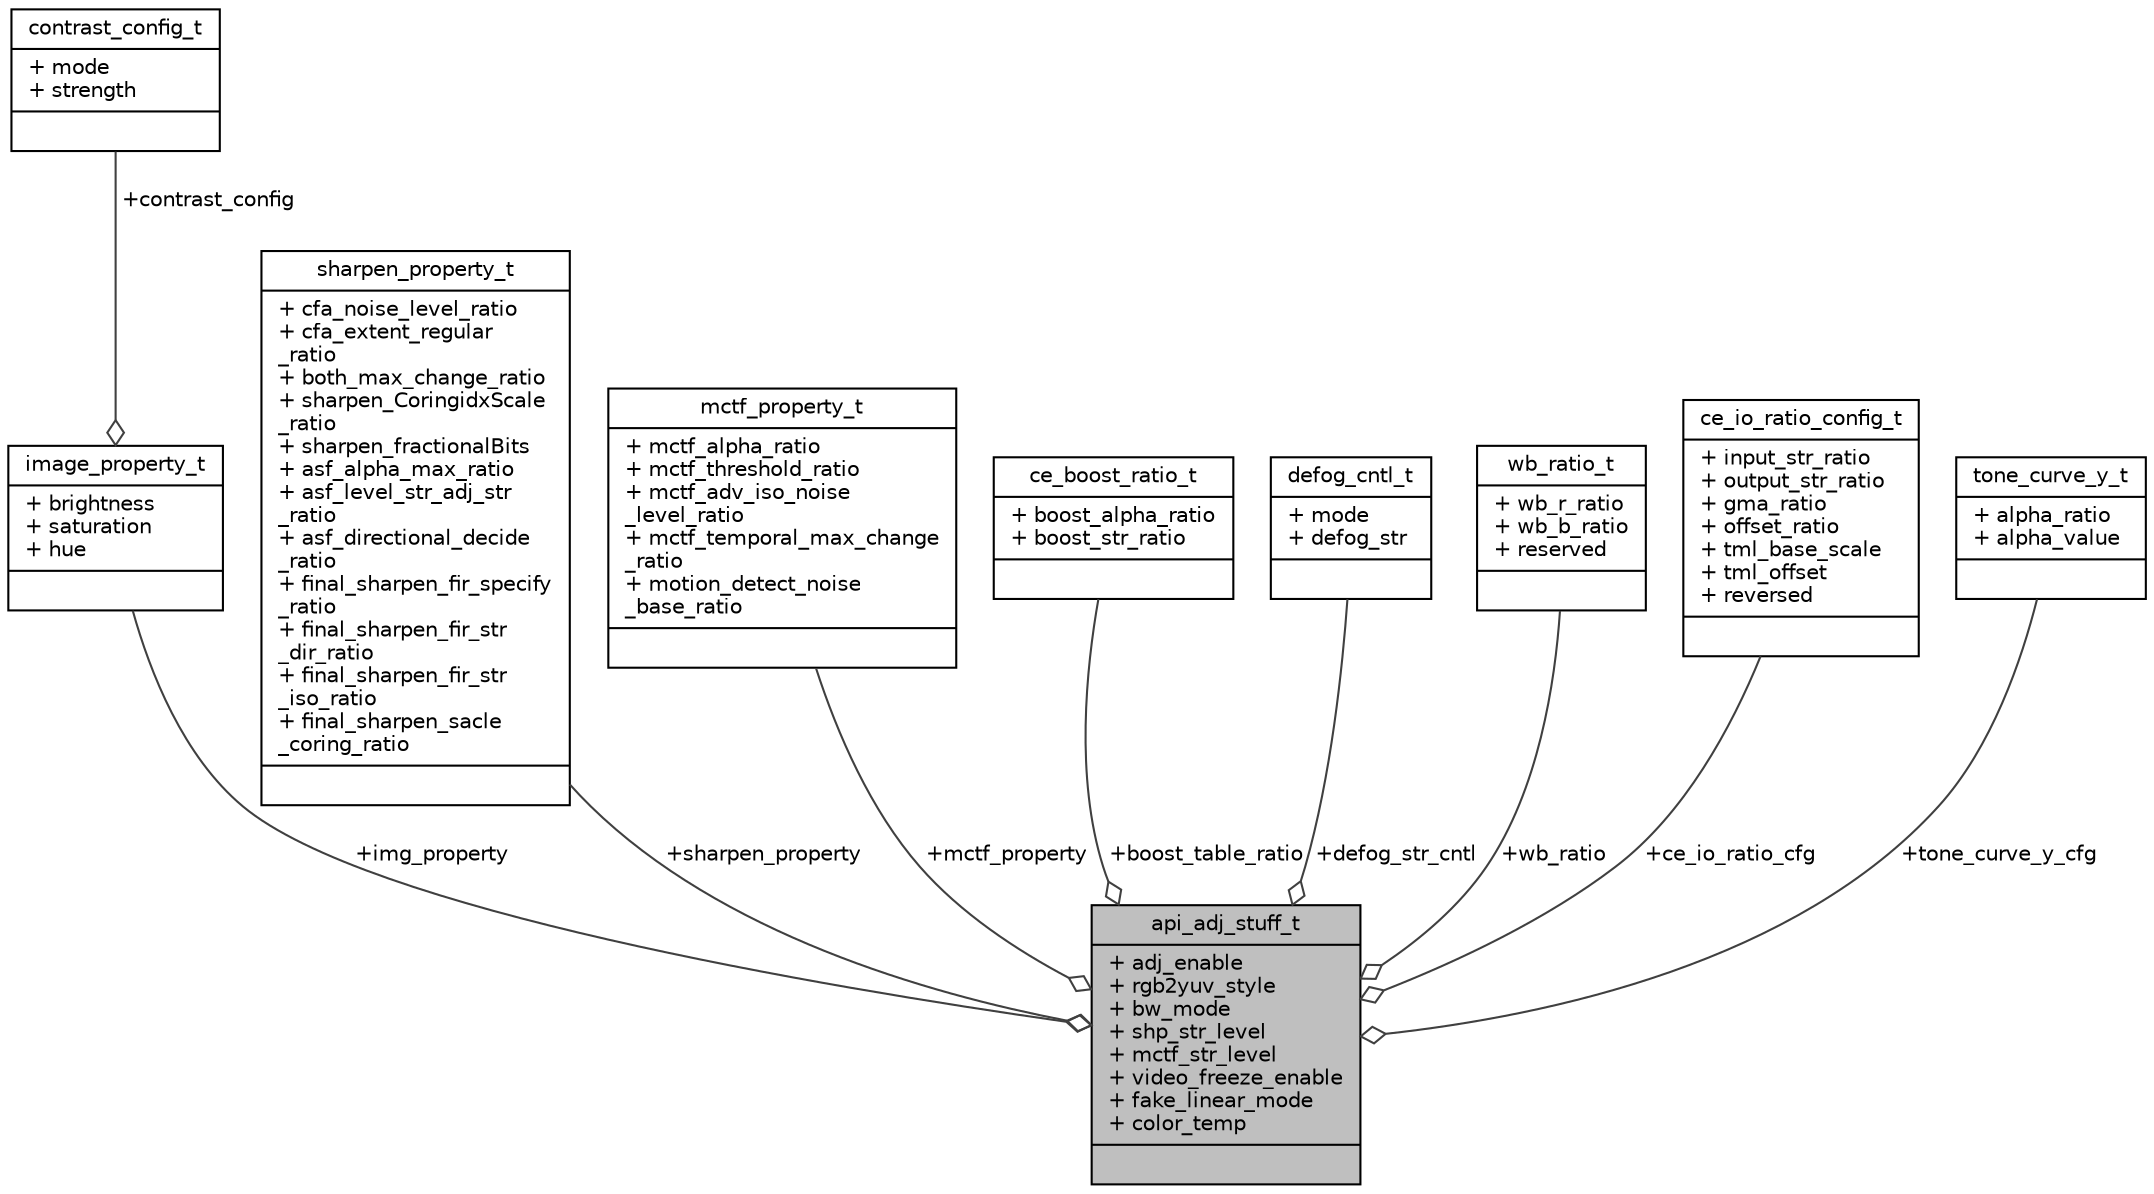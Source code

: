 digraph "api_adj_stuff_t"
{
 // INTERACTIVE_SVG=YES
 // LATEX_PDF_SIZE
  bgcolor="transparent";
  edge [fontname="Helvetica",fontsize="10",labelfontname="Helvetica",labelfontsize="10"];
  node [fontname="Helvetica",fontsize="10",shape=record];
  Node1 [label="{api_adj_stuff_t\n|+ adj_enable\l+ rgb2yuv_style\l+ bw_mode\l+ shp_str_level\l+ mctf_str_level\l+ video_freeze_enable\l+ fake_linear_mode\l+ color_temp\l|}",height=0.2,width=0.4,color="black", fillcolor="grey75", style="filled", fontcolor="black",tooltip="Description of ADJ stuff."];
  Node2 -> Node1 [color="grey25",fontsize="10",style="solid",label=" +img_property" ,arrowhead="odiamond",fontname="Helvetica"];
  Node2 [label="{image_property_t\n|+ brightness\l+ saturation\l+ hue\l|}",height=0.2,width=0.4,color="black",URL="$db/d6c/structimage__property__t.html",tooltip=" "];
  Node3 -> Node2 [color="grey25",fontsize="10",style="solid",label=" +contrast_config" ,arrowhead="odiamond",fontname="Helvetica"];
  Node3 [label="{contrast_config_t\n|+ mode\l+ strength\l|}",height=0.2,width=0.4,color="black",URL="$df/d72/structcontrast__config__t.html",tooltip="Description of contrast configuration."];
  Node4 -> Node1 [color="grey25",fontsize="10",style="solid",label=" +sharpen_property" ,arrowhead="odiamond",fontname="Helvetica"];
  Node4 [label="{sharpen_property_t\n|+ cfa_noise_level_ratio\l+ cfa_extent_regular\l_ratio\l+ both_max_change_ratio\l+ sharpen_CoringidxScale\l_ratio\l+ sharpen_fractionalBits\l+ asf_alpha_max_ratio\l+ asf_level_str_adj_str\l_ratio\l+ asf_directional_decide\l_ratio\l+ final_sharpen_fir_specify\l_ratio\l+ final_sharpen_fir_str\l_dir_ratio\l+ final_sharpen_fir_str\l_iso_ratio\l+ final_sharpen_sacle\l_coring_ratio\l|}",height=0.2,width=0.4,color="black",URL="$d4/d63/structsharpen__property__t.html",tooltip="Description of sharpeness property configuration."];
  Node5 -> Node1 [color="grey25",fontsize="10",style="solid",label=" +mctf_property" ,arrowhead="odiamond",fontname="Helvetica"];
  Node5 [label="{mctf_property_t\n|+ mctf_alpha_ratio\l+ mctf_threshold_ratio\l+ mctf_adv_iso_noise\l_level_ratio\l+ mctf_temporal_max_change\l_ratio\l+ motion_detect_noise\l_base_ratio\l|}",height=0.2,width=0.4,color="black",URL="$d8/de3/structmctf__property__t.html",tooltip="Description of MCTF property configuration, for each entry, range is [0, 256], unit is 64."];
  Node6 -> Node1 [color="grey25",fontsize="10",style="solid",label=" +boost_table_ratio" ,arrowhead="odiamond",fontname="Helvetica"];
  Node6 [label="{ce_boost_ratio_t\n|+ boost_alpha_ratio\l+ boost_str_ratio\l|}",height=0.2,width=0.4,color="black",URL="$d9/d5a/structce__boost__ratio__t.html",tooltip="Description of CE boost configuration."];
  Node7 -> Node1 [color="grey25",fontsize="10",style="solid",label=" +defog_str_cntl" ,arrowhead="odiamond",fontname="Helvetica"];
  Node7 [label="{defog_cntl_t\n|+ mode\l+ defog_str\l|}",height=0.2,width=0.4,color="black",URL="$db/df6/structdefog__cntl__t.html",tooltip="Description of defog control configuration."];
  Node8 -> Node1 [color="grey25",fontsize="10",style="solid",label=" +wb_ratio" ,arrowhead="odiamond",fontname="Helvetica"];
  Node8 [label="{wb_ratio_t\n|+ wb_r_ratio\l+ wb_b_ratio\l+ reserved\l|}",height=0.2,width=0.4,color="black",URL="$d7/d3c/structwb__ratio__t.html",tooltip="Description of WB ratio."];
  Node9 -> Node1 [color="grey25",fontsize="10",style="solid",label=" +ce_io_ratio_cfg" ,arrowhead="odiamond",fontname="Helvetica"];
  Node9 [label="{ce_io_ratio_config_t\n|+ input_str_ratio\l+ output_str_ratio\l+ gma_ratio\l+ offset_ratio\l+ tml_base_scale\l+ tml_offset\l+ reversed\l|}",height=0.2,width=0.4,color="black",URL="$dc/d52/structce__io__ratio__config__t.html",tooltip="Description of ce io config."];
  Node10 -> Node1 [color="grey25",fontsize="10",style="solid",label=" +tone_curve_y_cfg" ,arrowhead="odiamond",fontname="Helvetica"];
  Node10 [label="{tone_curve_y_t\n|+ alpha_ratio\l+ alpha_value\l|}",height=0.2,width=0.4,color="black",URL="$d8/d60/structtone__curve__y__t.html",tooltip="Description of tone curve y ratio config."];
}
